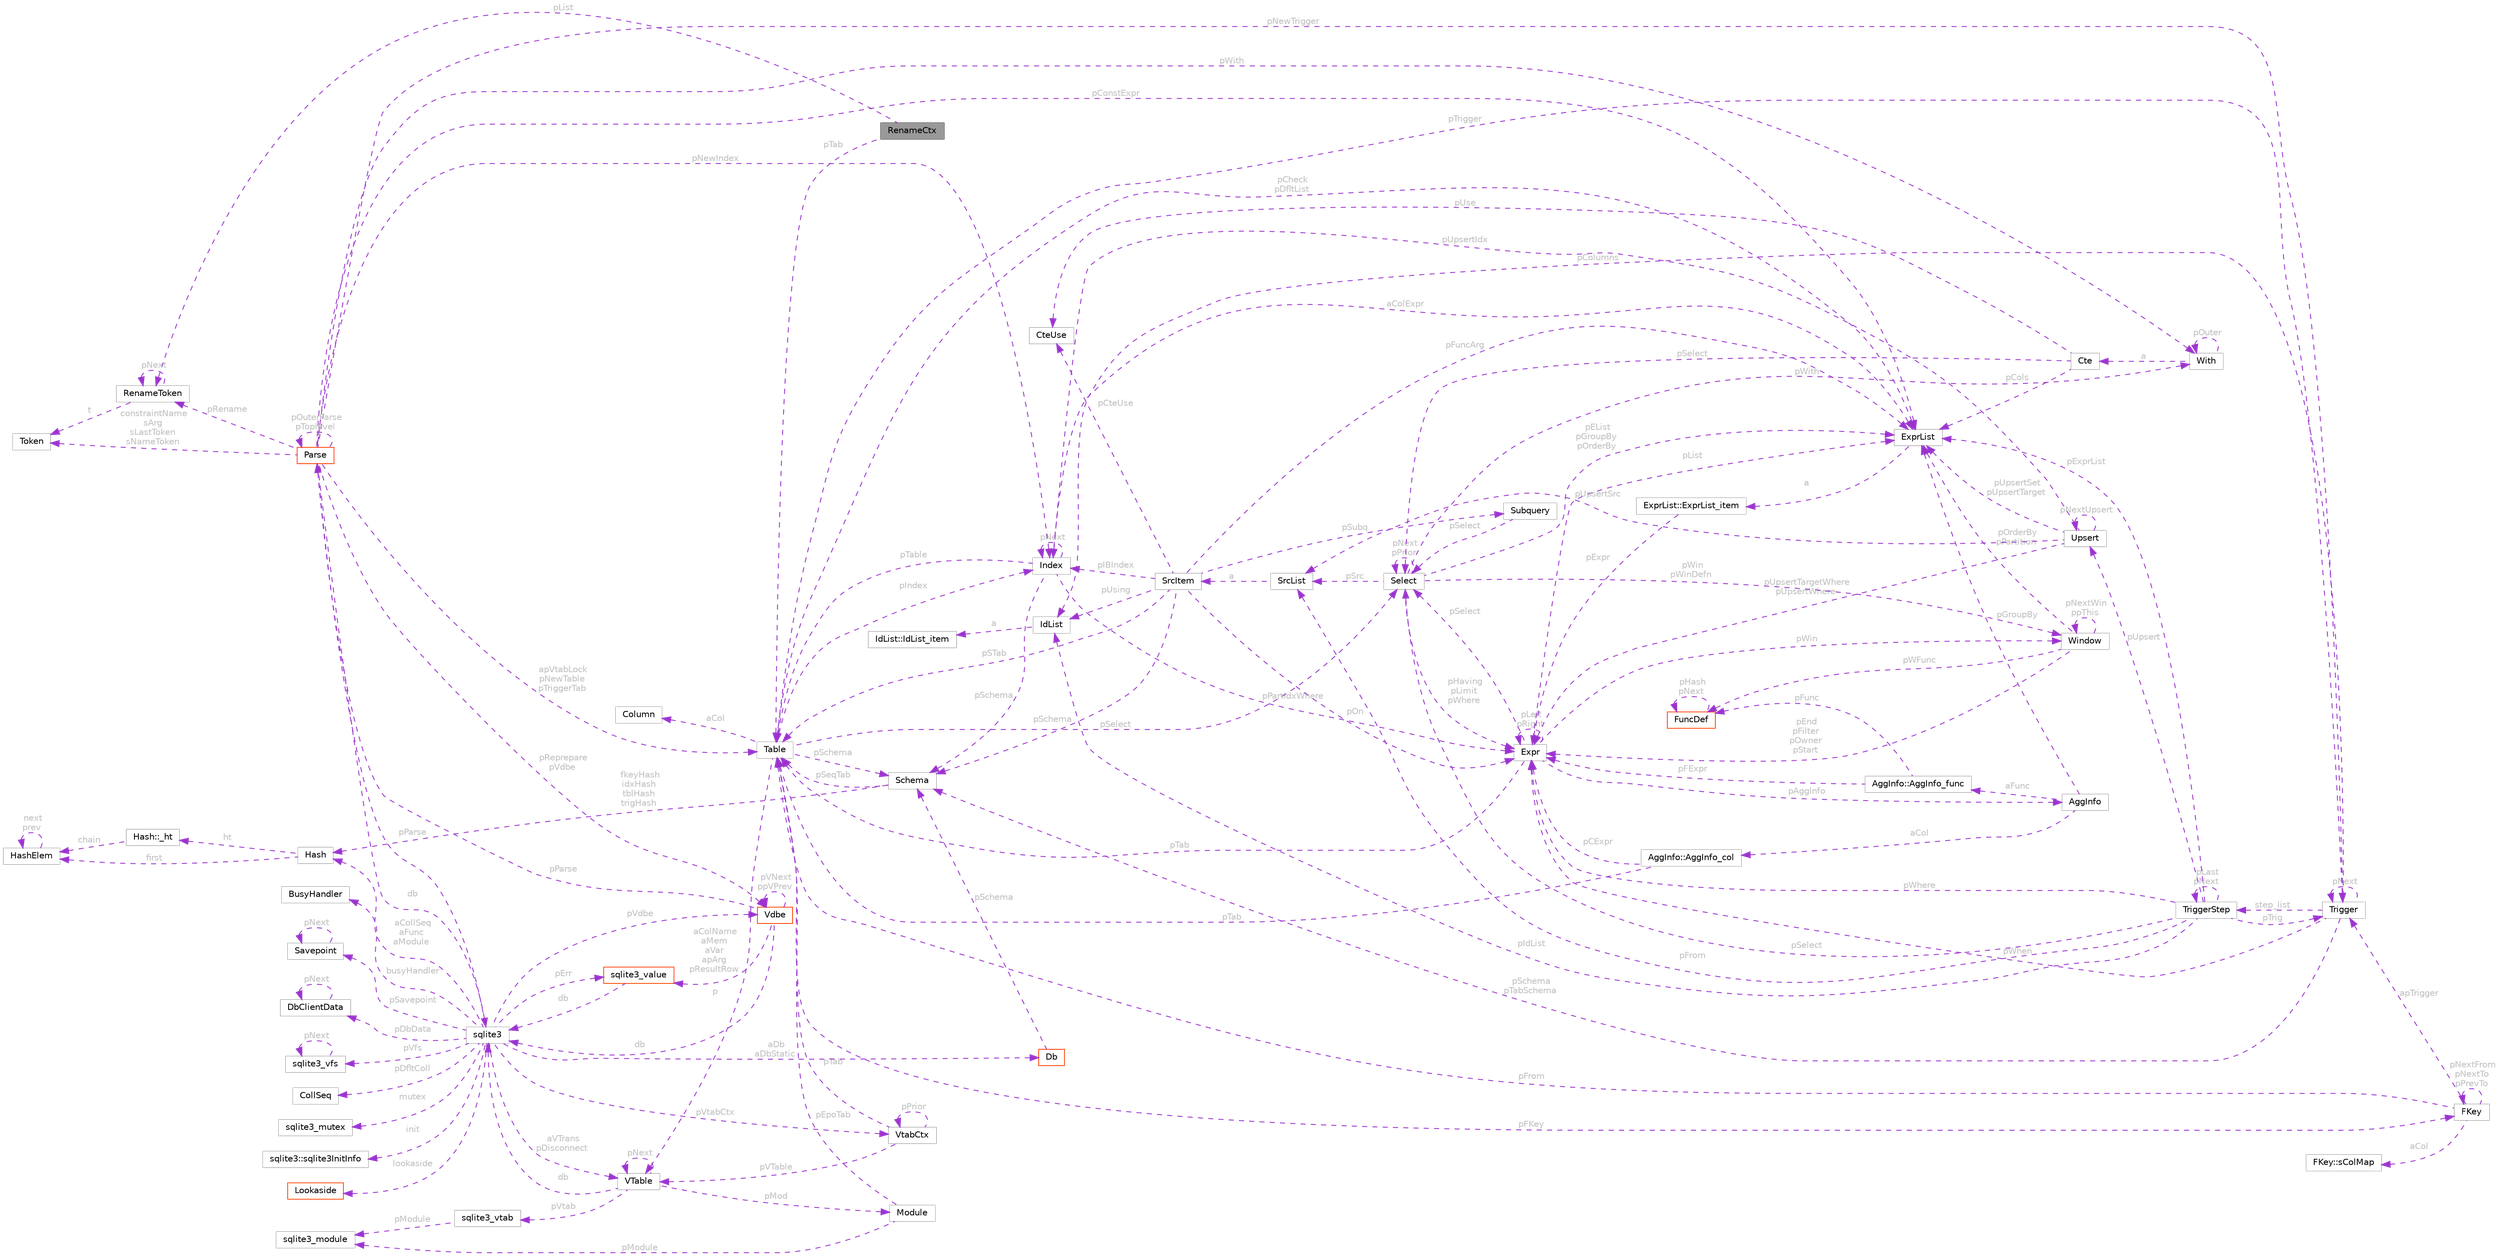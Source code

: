 digraph "RenameCtx"
{
 // LATEX_PDF_SIZE
  bgcolor="transparent";
  edge [fontname=Helvetica,fontsize=10,labelfontname=Helvetica,labelfontsize=10];
  node [fontname=Helvetica,fontsize=10,shape=box,height=0.2,width=0.4];
  rankdir="LR";
  Node1 [id="Node000001",label="RenameCtx",height=0.2,width=0.4,color="gray40", fillcolor="grey60", style="filled", fontcolor="black",tooltip=" "];
  Node2 -> Node1 [id="edge1_Node000001_Node000002",dir="back",color="darkorchid3",style="dashed",tooltip=" ",label=" pList",fontcolor="grey" ];
  Node2 [id="Node000002",label="RenameToken",height=0.2,width=0.4,color="grey75", fillcolor="white", style="filled",URL="$structRenameToken.html",tooltip=" "];
  Node3 -> Node2 [id="edge2_Node000002_Node000003",dir="back",color="darkorchid3",style="dashed",tooltip=" ",label=" t",fontcolor="grey" ];
  Node3 [id="Node000003",label="Token",height=0.2,width=0.4,color="grey75", fillcolor="white", style="filled",URL="$structToken.html",tooltip=" "];
  Node2 -> Node2 [id="edge3_Node000002_Node000002",dir="back",color="darkorchid3",style="dashed",tooltip=" ",label=" pNext",fontcolor="grey" ];
  Node4 -> Node1 [id="edge4_Node000001_Node000004",dir="back",color="darkorchid3",style="dashed",tooltip=" ",label=" pTab",fontcolor="grey" ];
  Node4 [id="Node000004",label="Table",height=0.2,width=0.4,color="grey75", fillcolor="white", style="filled",URL="$structTable.html",tooltip=" "];
  Node5 -> Node4 [id="edge5_Node000004_Node000005",dir="back",color="darkorchid3",style="dashed",tooltip=" ",label=" aCol",fontcolor="grey" ];
  Node5 [id="Node000005",label="Column",height=0.2,width=0.4,color="grey75", fillcolor="white", style="filled",URL="$structColumn.html",tooltip=" "];
  Node6 -> Node4 [id="edge6_Node000004_Node000006",dir="back",color="darkorchid3",style="dashed",tooltip=" ",label=" pIndex",fontcolor="grey" ];
  Node6 [id="Node000006",label="Index",height=0.2,width=0.4,color="grey75", fillcolor="white", style="filled",URL="$structIndex.html",tooltip=" "];
  Node4 -> Node6 [id="edge7_Node000006_Node000004",dir="back",color="darkorchid3",style="dashed",tooltip=" ",label=" pTable",fontcolor="grey" ];
  Node6 -> Node6 [id="edge8_Node000006_Node000006",dir="back",color="darkorchid3",style="dashed",tooltip=" ",label=" pNext",fontcolor="grey" ];
  Node7 -> Node6 [id="edge9_Node000006_Node000007",dir="back",color="darkorchid3",style="dashed",tooltip=" ",label=" pSchema",fontcolor="grey" ];
  Node7 [id="Node000007",label="Schema",height=0.2,width=0.4,color="grey75", fillcolor="white", style="filled",URL="$structSchema.html",tooltip=" "];
  Node8 -> Node7 [id="edge10_Node000007_Node000008",dir="back",color="darkorchid3",style="dashed",tooltip=" ",label=" fkeyHash\nidxHash\ntblHash\ntrigHash",fontcolor="grey" ];
  Node8 [id="Node000008",label="Hash",height=0.2,width=0.4,color="grey75", fillcolor="white", style="filled",URL="$structHash.html",tooltip=" "];
  Node9 -> Node8 [id="edge11_Node000008_Node000009",dir="back",color="darkorchid3",style="dashed",tooltip=" ",label=" first",fontcolor="grey" ];
  Node9 [id="Node000009",label="HashElem",height=0.2,width=0.4,color="grey75", fillcolor="white", style="filled",URL="$structHashElem.html",tooltip=" "];
  Node9 -> Node9 [id="edge12_Node000009_Node000009",dir="back",color="darkorchid3",style="dashed",tooltip=" ",label=" next\nprev",fontcolor="grey" ];
  Node10 -> Node8 [id="edge13_Node000008_Node000010",dir="back",color="darkorchid3",style="dashed",tooltip=" ",label=" ht",fontcolor="grey" ];
  Node10 [id="Node000010",label="Hash::_ht",height=0.2,width=0.4,color="grey75", fillcolor="white", style="filled",URL="$structHash_1_1__ht.html",tooltip=" "];
  Node9 -> Node10 [id="edge14_Node000010_Node000009",dir="back",color="darkorchid3",style="dashed",tooltip=" ",label=" chain",fontcolor="grey" ];
  Node4 -> Node7 [id="edge15_Node000007_Node000004",dir="back",color="darkorchid3",style="dashed",tooltip=" ",label=" pSeqTab",fontcolor="grey" ];
  Node11 -> Node6 [id="edge16_Node000006_Node000011",dir="back",color="darkorchid3",style="dashed",tooltip=" ",label=" pPartIdxWhere",fontcolor="grey" ];
  Node11 [id="Node000011",label="Expr",height=0.2,width=0.4,color="grey75", fillcolor="white", style="filled",URL="$structExpr.html",tooltip=" "];
  Node11 -> Node11 [id="edge17_Node000011_Node000011",dir="back",color="darkorchid3",style="dashed",tooltip=" ",label=" pLeft\npRight",fontcolor="grey" ];
  Node12 -> Node11 [id="edge18_Node000011_Node000012",dir="back",color="darkorchid3",style="dashed",tooltip=" ",label=" pList",fontcolor="grey" ];
  Node12 [id="Node000012",label="ExprList",height=0.2,width=0.4,color="grey75", fillcolor="white", style="filled",URL="$structExprList.html",tooltip=" "];
  Node13 -> Node12 [id="edge19_Node000012_Node000013",dir="back",color="darkorchid3",style="dashed",tooltip=" ",label=" a",fontcolor="grey" ];
  Node13 [id="Node000013",label="ExprList::ExprList_item",height=0.2,width=0.4,color="grey75", fillcolor="white", style="filled",URL="$structExprList_1_1ExprList__item.html",tooltip=" "];
  Node11 -> Node13 [id="edge20_Node000013_Node000011",dir="back",color="darkorchid3",style="dashed",tooltip=" ",label=" pExpr",fontcolor="grey" ];
  Node14 -> Node11 [id="edge21_Node000011_Node000014",dir="back",color="darkorchid3",style="dashed",tooltip=" ",label=" pSelect",fontcolor="grey" ];
  Node14 [id="Node000014",label="Select",height=0.2,width=0.4,color="grey75", fillcolor="white", style="filled",URL="$structSelect.html",tooltip=" "];
  Node12 -> Node14 [id="edge22_Node000014_Node000012",dir="back",color="darkorchid3",style="dashed",tooltip=" ",label=" pEList\npGroupBy\npOrderBy",fontcolor="grey" ];
  Node15 -> Node14 [id="edge23_Node000014_Node000015",dir="back",color="darkorchid3",style="dashed",tooltip=" ",label=" pSrc",fontcolor="grey" ];
  Node15 [id="Node000015",label="SrcList",height=0.2,width=0.4,color="grey75", fillcolor="white", style="filled",URL="$structSrcList.html",tooltip=" "];
  Node16 -> Node15 [id="edge24_Node000015_Node000016",dir="back",color="darkorchid3",style="dashed",tooltip=" ",label=" a",fontcolor="grey" ];
  Node16 [id="Node000016",label="SrcItem",height=0.2,width=0.4,color="grey75", fillcolor="white", style="filled",URL="$structSrcItem.html",tooltip=" "];
  Node4 -> Node16 [id="edge25_Node000016_Node000004",dir="back",color="darkorchid3",style="dashed",tooltip=" ",label=" pSTab",fontcolor="grey" ];
  Node12 -> Node16 [id="edge26_Node000016_Node000012",dir="back",color="darkorchid3",style="dashed",tooltip=" ",label=" pFuncArg",fontcolor="grey" ];
  Node6 -> Node16 [id="edge27_Node000016_Node000006",dir="back",color="darkorchid3",style="dashed",tooltip=" ",label=" pIBIndex",fontcolor="grey" ];
  Node17 -> Node16 [id="edge28_Node000016_Node000017",dir="back",color="darkorchid3",style="dashed",tooltip=" ",label=" pCteUse",fontcolor="grey" ];
  Node17 [id="Node000017",label="CteUse",height=0.2,width=0.4,color="grey75", fillcolor="white", style="filled",URL="$structCteUse.html",tooltip=" "];
  Node11 -> Node16 [id="edge29_Node000016_Node000011",dir="back",color="darkorchid3",style="dashed",tooltip=" ",label=" pOn",fontcolor="grey" ];
  Node18 -> Node16 [id="edge30_Node000016_Node000018",dir="back",color="darkorchid3",style="dashed",tooltip=" ",label=" pUsing",fontcolor="grey" ];
  Node18 [id="Node000018",label="IdList",height=0.2,width=0.4,color="grey75", fillcolor="white", style="filled",URL="$structIdList.html",tooltip=" "];
  Node19 -> Node18 [id="edge31_Node000018_Node000019",dir="back",color="darkorchid3",style="dashed",tooltip=" ",label=" a",fontcolor="grey" ];
  Node19 [id="Node000019",label="IdList::IdList_item",height=0.2,width=0.4,color="grey75", fillcolor="white", style="filled",URL="$structIdList_1_1IdList__item.html",tooltip=" "];
  Node7 -> Node16 [id="edge32_Node000016_Node000007",dir="back",color="darkorchid3",style="dashed",tooltip=" ",label=" pSchema",fontcolor="grey" ];
  Node20 -> Node16 [id="edge33_Node000016_Node000020",dir="back",color="darkorchid3",style="dashed",tooltip=" ",label=" pSubq",fontcolor="grey" ];
  Node20 [id="Node000020",label="Subquery",height=0.2,width=0.4,color="grey75", fillcolor="white", style="filled",URL="$structSubquery.html",tooltip=" "];
  Node14 -> Node20 [id="edge34_Node000020_Node000014",dir="back",color="darkorchid3",style="dashed",tooltip=" ",label=" pSelect",fontcolor="grey" ];
  Node11 -> Node14 [id="edge35_Node000014_Node000011",dir="back",color="darkorchid3",style="dashed",tooltip=" ",label=" pHaving\npLimit\npWhere",fontcolor="grey" ];
  Node14 -> Node14 [id="edge36_Node000014_Node000014",dir="back",color="darkorchid3",style="dashed",tooltip=" ",label=" pNext\npPrior",fontcolor="grey" ];
  Node21 -> Node14 [id="edge37_Node000014_Node000021",dir="back",color="darkorchid3",style="dashed",tooltip=" ",label=" pWith",fontcolor="grey" ];
  Node21 [id="Node000021",label="With",height=0.2,width=0.4,color="grey75", fillcolor="white", style="filled",URL="$structWith.html",tooltip=" "];
  Node21 -> Node21 [id="edge38_Node000021_Node000021",dir="back",color="darkorchid3",style="dashed",tooltip=" ",label=" pOuter",fontcolor="grey" ];
  Node22 -> Node21 [id="edge39_Node000021_Node000022",dir="back",color="darkorchid3",style="dashed",tooltip=" ",label=" a",fontcolor="grey" ];
  Node22 [id="Node000022",label="Cte",height=0.2,width=0.4,color="grey75", fillcolor="white", style="filled",URL="$structCte.html",tooltip=" "];
  Node12 -> Node22 [id="edge40_Node000022_Node000012",dir="back",color="darkorchid3",style="dashed",tooltip=" ",label=" pCols",fontcolor="grey" ];
  Node14 -> Node22 [id="edge41_Node000022_Node000014",dir="back",color="darkorchid3",style="dashed",tooltip=" ",label=" pSelect",fontcolor="grey" ];
  Node17 -> Node22 [id="edge42_Node000022_Node000017",dir="back",color="darkorchid3",style="dashed",tooltip=" ",label=" pUse",fontcolor="grey" ];
  Node23 -> Node14 [id="edge43_Node000014_Node000023",dir="back",color="darkorchid3",style="dashed",tooltip=" ",label=" pWin\npWinDefn",fontcolor="grey" ];
  Node23 [id="Node000023",label="Window",height=0.2,width=0.4,color="grey75", fillcolor="white", style="filled",URL="$structWindow.html",tooltip=" "];
  Node12 -> Node23 [id="edge44_Node000023_Node000012",dir="back",color="darkorchid3",style="dashed",tooltip=" ",label=" pOrderBy\npPartition",fontcolor="grey" ];
  Node11 -> Node23 [id="edge45_Node000023_Node000011",dir="back",color="darkorchid3",style="dashed",tooltip=" ",label=" pEnd\npFilter\npOwner\npStart",fontcolor="grey" ];
  Node23 -> Node23 [id="edge46_Node000023_Node000023",dir="back",color="darkorchid3",style="dashed",tooltip=" ",label=" pNextWin\nppThis",fontcolor="grey" ];
  Node24 -> Node23 [id="edge47_Node000023_Node000024",dir="back",color="darkorchid3",style="dashed",tooltip=" ",label=" pWFunc",fontcolor="grey" ];
  Node24 [id="Node000024",label="FuncDef",height=0.2,width=0.4,color="orangered", fillcolor="white", style="filled",URL="$structFuncDef.html",tooltip=" "];
  Node24 -> Node24 [id="edge48_Node000024_Node000024",dir="back",color="darkorchid3",style="dashed",tooltip=" ",label=" pHash\npNext",fontcolor="grey" ];
  Node26 -> Node11 [id="edge49_Node000011_Node000026",dir="back",color="darkorchid3",style="dashed",tooltip=" ",label=" pAggInfo",fontcolor="grey" ];
  Node26 [id="Node000026",label="AggInfo",height=0.2,width=0.4,color="grey75", fillcolor="white", style="filled",URL="$structAggInfo.html",tooltip=" "];
  Node12 -> Node26 [id="edge50_Node000026_Node000012",dir="back",color="darkorchid3",style="dashed",tooltip=" ",label=" pGroupBy",fontcolor="grey" ];
  Node27 -> Node26 [id="edge51_Node000026_Node000027",dir="back",color="darkorchid3",style="dashed",tooltip=" ",label=" aCol",fontcolor="grey" ];
  Node27 [id="Node000027",label="AggInfo::AggInfo_col",height=0.2,width=0.4,color="grey75", fillcolor="white", style="filled",URL="$structAggInfo_1_1AggInfo__col.html",tooltip=" "];
  Node4 -> Node27 [id="edge52_Node000027_Node000004",dir="back",color="darkorchid3",style="dashed",tooltip=" ",label=" pTab",fontcolor="grey" ];
  Node11 -> Node27 [id="edge53_Node000027_Node000011",dir="back",color="darkorchid3",style="dashed",tooltip=" ",label=" pCExpr",fontcolor="grey" ];
  Node28 -> Node26 [id="edge54_Node000026_Node000028",dir="back",color="darkorchid3",style="dashed",tooltip=" ",label=" aFunc",fontcolor="grey" ];
  Node28 [id="Node000028",label="AggInfo::AggInfo_func",height=0.2,width=0.4,color="grey75", fillcolor="white", style="filled",URL="$structAggInfo_1_1AggInfo__func.html",tooltip=" "];
  Node11 -> Node28 [id="edge55_Node000028_Node000011",dir="back",color="darkorchid3",style="dashed",tooltip=" ",label=" pFExpr",fontcolor="grey" ];
  Node24 -> Node28 [id="edge56_Node000028_Node000024",dir="back",color="darkorchid3",style="dashed",tooltip=" ",label=" pFunc",fontcolor="grey" ];
  Node4 -> Node11 [id="edge57_Node000011_Node000004",dir="back",color="darkorchid3",style="dashed",tooltip=" ",label=" pTab",fontcolor="grey" ];
  Node23 -> Node11 [id="edge58_Node000011_Node000023",dir="back",color="darkorchid3",style="dashed",tooltip=" ",label=" pWin",fontcolor="grey" ];
  Node12 -> Node6 [id="edge59_Node000006_Node000012",dir="back",color="darkorchid3",style="dashed",tooltip=" ",label=" aColExpr",fontcolor="grey" ];
  Node12 -> Node4 [id="edge60_Node000004_Node000012",dir="back",color="darkorchid3",style="dashed",tooltip=" ",label=" pCheck\npDfltList",fontcolor="grey" ];
  Node29 -> Node4 [id="edge61_Node000004_Node000029",dir="back",color="darkorchid3",style="dashed",tooltip=" ",label=" pFKey",fontcolor="grey" ];
  Node29 [id="Node000029",label="FKey",height=0.2,width=0.4,color="grey75", fillcolor="white", style="filled",URL="$structFKey.html",tooltip=" "];
  Node4 -> Node29 [id="edge62_Node000029_Node000004",dir="back",color="darkorchid3",style="dashed",tooltip=" ",label=" pFrom",fontcolor="grey" ];
  Node29 -> Node29 [id="edge63_Node000029_Node000029",dir="back",color="darkorchid3",style="dashed",tooltip=" ",label=" pNextFrom\npNextTo\npPrevTo",fontcolor="grey" ];
  Node30 -> Node29 [id="edge64_Node000029_Node000030",dir="back",color="darkorchid3",style="dashed",tooltip=" ",label=" apTrigger",fontcolor="grey" ];
  Node30 [id="Node000030",label="Trigger",height=0.2,width=0.4,color="grey75", fillcolor="white", style="filled",URL="$structTrigger.html",tooltip=" "];
  Node11 -> Node30 [id="edge65_Node000030_Node000011",dir="back",color="darkorchid3",style="dashed",tooltip=" ",label=" pWhen",fontcolor="grey" ];
  Node18 -> Node30 [id="edge66_Node000030_Node000018",dir="back",color="darkorchid3",style="dashed",tooltip=" ",label=" pColumns",fontcolor="grey" ];
  Node7 -> Node30 [id="edge67_Node000030_Node000007",dir="back",color="darkorchid3",style="dashed",tooltip=" ",label=" pSchema\npTabSchema",fontcolor="grey" ];
  Node31 -> Node30 [id="edge68_Node000030_Node000031",dir="back",color="darkorchid3",style="dashed",tooltip=" ",label=" step_list",fontcolor="grey" ];
  Node31 [id="Node000031",label="TriggerStep",height=0.2,width=0.4,color="grey75", fillcolor="white", style="filled",URL="$structTriggerStep.html",tooltip=" "];
  Node30 -> Node31 [id="edge69_Node000031_Node000030",dir="back",color="darkorchid3",style="dashed",tooltip=" ",label=" pTrig",fontcolor="grey" ];
  Node14 -> Node31 [id="edge70_Node000031_Node000014",dir="back",color="darkorchid3",style="dashed",tooltip=" ",label=" pSelect",fontcolor="grey" ];
  Node15 -> Node31 [id="edge71_Node000031_Node000015",dir="back",color="darkorchid3",style="dashed",tooltip=" ",label=" pFrom",fontcolor="grey" ];
  Node11 -> Node31 [id="edge72_Node000031_Node000011",dir="back",color="darkorchid3",style="dashed",tooltip=" ",label=" pWhere",fontcolor="grey" ];
  Node12 -> Node31 [id="edge73_Node000031_Node000012",dir="back",color="darkorchid3",style="dashed",tooltip=" ",label=" pExprList",fontcolor="grey" ];
  Node18 -> Node31 [id="edge74_Node000031_Node000018",dir="back",color="darkorchid3",style="dashed",tooltip=" ",label=" pIdList",fontcolor="grey" ];
  Node32 -> Node31 [id="edge75_Node000031_Node000032",dir="back",color="darkorchid3",style="dashed",tooltip=" ",label=" pUpsert",fontcolor="grey" ];
  Node32 [id="Node000032",label="Upsert",height=0.2,width=0.4,color="grey75", fillcolor="white", style="filled",URL="$structUpsert.html",tooltip=" "];
  Node12 -> Node32 [id="edge76_Node000032_Node000012",dir="back",color="darkorchid3",style="dashed",tooltip=" ",label=" pUpsertSet\npUpsertTarget",fontcolor="grey" ];
  Node11 -> Node32 [id="edge77_Node000032_Node000011",dir="back",color="darkorchid3",style="dashed",tooltip=" ",label=" pUpsertTargetWhere\npUpsertWhere",fontcolor="grey" ];
  Node32 -> Node32 [id="edge78_Node000032_Node000032",dir="back",color="darkorchid3",style="dashed",tooltip=" ",label=" pNextUpsert",fontcolor="grey" ];
  Node6 -> Node32 [id="edge79_Node000032_Node000006",dir="back",color="darkorchid3",style="dashed",tooltip=" ",label=" pUpsertIdx",fontcolor="grey" ];
  Node15 -> Node32 [id="edge80_Node000032_Node000015",dir="back",color="darkorchid3",style="dashed",tooltip=" ",label=" pUpsertSrc",fontcolor="grey" ];
  Node31 -> Node31 [id="edge81_Node000031_Node000031",dir="back",color="darkorchid3",style="dashed",tooltip=" ",label=" pLast\npNext",fontcolor="grey" ];
  Node30 -> Node30 [id="edge82_Node000030_Node000030",dir="back",color="darkorchid3",style="dashed",tooltip=" ",label=" pNext",fontcolor="grey" ];
  Node33 -> Node29 [id="edge83_Node000029_Node000033",dir="back",color="darkorchid3",style="dashed",tooltip=" ",label=" aCol",fontcolor="grey" ];
  Node33 [id="Node000033",label="FKey::sColMap",height=0.2,width=0.4,color="grey75", fillcolor="white", style="filled",URL="$structFKey_1_1sColMap.html",tooltip=" "];
  Node14 -> Node4 [id="edge84_Node000004_Node000014",dir="back",color="darkorchid3",style="dashed",tooltip=" ",label=" pSelect",fontcolor="grey" ];
  Node34 -> Node4 [id="edge85_Node000004_Node000034",dir="back",color="darkorchid3",style="dashed",tooltip=" ",label=" p",fontcolor="grey" ];
  Node34 [id="Node000034",label="VTable",height=0.2,width=0.4,color="grey75", fillcolor="white", style="filled",URL="$structVTable.html",tooltip=" "];
  Node35 -> Node34 [id="edge86_Node000034_Node000035",dir="back",color="darkorchid3",style="dashed",tooltip=" ",label=" db",fontcolor="grey" ];
  Node35 [id="Node000035",label="sqlite3",height=0.2,width=0.4,color="grey75", fillcolor="white", style="filled",URL="$structsqlite3.html",tooltip=" "];
  Node36 -> Node35 [id="edge87_Node000035_Node000036",dir="back",color="darkorchid3",style="dashed",tooltip=" ",label=" pVfs",fontcolor="grey" ];
  Node36 [id="Node000036",label="sqlite3_vfs",height=0.2,width=0.4,color="grey75", fillcolor="white", style="filled",URL="$structsqlite3__vfs.html",tooltip=" "];
  Node36 -> Node36 [id="edge88_Node000036_Node000036",dir="back",color="darkorchid3",style="dashed",tooltip=" ",label=" pNext",fontcolor="grey" ];
  Node37 -> Node35 [id="edge89_Node000035_Node000037",dir="back",color="darkorchid3",style="dashed",tooltip=" ",label=" pVdbe",fontcolor="grey" ];
  Node37 [id="Node000037",label="Vdbe",height=0.2,width=0.4,color="orangered", fillcolor="white", style="filled",URL="$structVdbe.html",tooltip=" "];
  Node35 -> Node37 [id="edge90_Node000037_Node000035",dir="back",color="darkorchid3",style="dashed",tooltip=" ",label=" db",fontcolor="grey" ];
  Node37 -> Node37 [id="edge91_Node000037_Node000037",dir="back",color="darkorchid3",style="dashed",tooltip=" ",label=" pVNext\nppVPrev",fontcolor="grey" ];
  Node38 -> Node37 [id="edge92_Node000037_Node000038",dir="back",color="darkorchid3",style="dashed",tooltip=" ",label=" pParse",fontcolor="grey" ];
  Node38 [id="Node000038",label="Parse",height=0.2,width=0.4,color="orangered", fillcolor="white", style="filled",URL="$structParse.html",tooltip=" "];
  Node35 -> Node38 [id="edge93_Node000038_Node000035",dir="back",color="darkorchid3",style="dashed",tooltip=" ",label=" db",fontcolor="grey" ];
  Node37 -> Node38 [id="edge94_Node000038_Node000037",dir="back",color="darkorchid3",style="dashed",tooltip=" ",label=" pReprepare\npVdbe",fontcolor="grey" ];
  Node12 -> Node38 [id="edge95_Node000038_Node000012",dir="back",color="darkorchid3",style="dashed",tooltip=" ",label=" pConstExpr",fontcolor="grey" ];
  Node38 -> Node38 [id="edge96_Node000038_Node000038",dir="back",color="darkorchid3",style="dashed",tooltip=" ",label=" pOuterParse\npToplevel",fontcolor="grey" ];
  Node4 -> Node38 [id="edge97_Node000038_Node000004",dir="back",color="darkorchid3",style="dashed",tooltip=" ",label=" apVtabLock\npNewTable\npTriggerTab",fontcolor="grey" ];
  Node3 -> Node38 [id="edge98_Node000038_Node000003",dir="back",color="darkorchid3",style="dashed",tooltip=" ",label=" constraintName\nsArg\nsLastToken\nsNameToken",fontcolor="grey" ];
  Node6 -> Node38 [id="edge99_Node000038_Node000006",dir="back",color="darkorchid3",style="dashed",tooltip=" ",label=" pNewIndex",fontcolor="grey" ];
  Node30 -> Node38 [id="edge100_Node000038_Node000030",dir="back",color="darkorchid3",style="dashed",tooltip=" ",label=" pNewTrigger",fontcolor="grey" ];
  Node21 -> Node38 [id="edge101_Node000038_Node000021",dir="back",color="darkorchid3",style="dashed",tooltip=" ",label=" pWith",fontcolor="grey" ];
  Node2 -> Node38 [id="edge102_Node000038_Node000002",dir="back",color="darkorchid3",style="dashed",tooltip=" ",label=" pRename",fontcolor="grey" ];
  Node47 -> Node37 [id="edge103_Node000037_Node000047",dir="back",color="darkorchid3",style="dashed",tooltip=" ",label=" aColName\naMem\naVar\napArg\npResultRow",fontcolor="grey" ];
  Node47 [id="Node000047",label="sqlite3_value",height=0.2,width=0.4,color="orangered", fillcolor="white", style="filled",URL="$structsqlite3__value.html",tooltip=" "];
  Node35 -> Node47 [id="edge104_Node000047_Node000035",dir="back",color="darkorchid3",style="dashed",tooltip=" ",label=" db",fontcolor="grey" ];
  Node49 -> Node35 [id="edge105_Node000035_Node000049",dir="back",color="darkorchid3",style="dashed",tooltip=" ",label=" pDfltColl",fontcolor="grey" ];
  Node49 [id="Node000049",label="CollSeq",height=0.2,width=0.4,color="grey75", fillcolor="white", style="filled",URL="$structCollSeq.html",tooltip=" "];
  Node71 -> Node35 [id="edge106_Node000035_Node000071",dir="back",color="darkorchid3",style="dashed",tooltip=" ",label=" mutex",fontcolor="grey" ];
  Node71 [id="Node000071",label="sqlite3_mutex",height=0.2,width=0.4,color="grey75", fillcolor="white", style="filled",URL="$structsqlite3__mutex.html",tooltip=" "];
  Node89 -> Node35 [id="edge107_Node000035_Node000089",dir="back",color="darkorchid3",style="dashed",tooltip=" ",label=" aDb\naDbStatic",fontcolor="grey" ];
  Node89 [id="Node000089",label="Db",height=0.2,width=0.4,color="orangered", fillcolor="white", style="filled",URL="$structDb.html",tooltip=" "];
  Node7 -> Node89 [id="edge108_Node000089_Node000007",dir="back",color="darkorchid3",style="dashed",tooltip=" ",label=" pSchema",fontcolor="grey" ];
  Node90 -> Node35 [id="edge109_Node000035_Node000090",dir="back",color="darkorchid3",style="dashed",tooltip=" ",label=" init",fontcolor="grey" ];
  Node90 [id="Node000090",label="sqlite3::sqlite3InitInfo",height=0.2,width=0.4,color="grey75", fillcolor="white", style="filled",URL="$structsqlite3_1_1sqlite3InitInfo.html",tooltip=" "];
  Node38 -> Node35 [id="edge110_Node000035_Node000038",dir="back",color="darkorchid3",style="dashed",tooltip=" ",label=" pParse",fontcolor="grey" ];
  Node47 -> Node35 [id="edge111_Node000035_Node000047",dir="back",color="darkorchid3",style="dashed",tooltip=" ",label=" pErr",fontcolor="grey" ];
  Node91 -> Node35 [id="edge112_Node000035_Node000091",dir="back",color="darkorchid3",style="dashed",tooltip=" ",label=" lookaside",fontcolor="grey" ];
  Node91 [id="Node000091",label="Lookaside",height=0.2,width=0.4,color="orangered", fillcolor="white", style="filled",URL="$structLookaside.html",tooltip=" "];
  Node8 -> Node35 [id="edge113_Node000035_Node000008",dir="back",color="darkorchid3",style="dashed",tooltip=" ",label=" aCollSeq\naFunc\naModule",fontcolor="grey" ];
  Node93 -> Node35 [id="edge114_Node000035_Node000093",dir="back",color="darkorchid3",style="dashed",tooltip=" ",label=" pVtabCtx",fontcolor="grey" ];
  Node93 [id="Node000093",label="VtabCtx",height=0.2,width=0.4,color="grey75", fillcolor="white", style="filled",URL="$structVtabCtx.html",tooltip=" "];
  Node34 -> Node93 [id="edge115_Node000093_Node000034",dir="back",color="darkorchid3",style="dashed",tooltip=" ",label=" pVTable",fontcolor="grey" ];
  Node4 -> Node93 [id="edge116_Node000093_Node000004",dir="back",color="darkorchid3",style="dashed",tooltip=" ",label=" pTab",fontcolor="grey" ];
  Node93 -> Node93 [id="edge117_Node000093_Node000093",dir="back",color="darkorchid3",style="dashed",tooltip=" ",label=" pPrior",fontcolor="grey" ];
  Node34 -> Node35 [id="edge118_Node000035_Node000034",dir="back",color="darkorchid3",style="dashed",tooltip=" ",label=" aVTrans\npDisconnect",fontcolor="grey" ];
  Node94 -> Node35 [id="edge119_Node000035_Node000094",dir="back",color="darkorchid3",style="dashed",tooltip=" ",label=" busyHandler",fontcolor="grey" ];
  Node94 [id="Node000094",label="BusyHandler",height=0.2,width=0.4,color="grey75", fillcolor="white", style="filled",URL="$structBusyHandler.html",tooltip=" "];
  Node95 -> Node35 [id="edge120_Node000035_Node000095",dir="back",color="darkorchid3",style="dashed",tooltip=" ",label=" pSavepoint",fontcolor="grey" ];
  Node95 [id="Node000095",label="Savepoint",height=0.2,width=0.4,color="grey75", fillcolor="white", style="filled",URL="$structSavepoint.html",tooltip=" "];
  Node95 -> Node95 [id="edge121_Node000095_Node000095",dir="back",color="darkorchid3",style="dashed",tooltip=" ",label=" pNext",fontcolor="grey" ];
  Node96 -> Node35 [id="edge122_Node000035_Node000096",dir="back",color="darkorchid3",style="dashed",tooltip=" ",label=" pDbData",fontcolor="grey" ];
  Node96 [id="Node000096",label="DbClientData",height=0.2,width=0.4,color="grey75", fillcolor="white", style="filled",URL="$structDbClientData.html",tooltip=" "];
  Node96 -> Node96 [id="edge123_Node000096_Node000096",dir="back",color="darkorchid3",style="dashed",tooltip=" ",label=" pNext",fontcolor="grey" ];
  Node97 -> Node34 [id="edge124_Node000034_Node000097",dir="back",color="darkorchid3",style="dashed",tooltip=" ",label=" pMod",fontcolor="grey" ];
  Node97 [id="Node000097",label="Module",height=0.2,width=0.4,color="grey75", fillcolor="white", style="filled",URL="$structModule.html",tooltip=" "];
  Node75 -> Node97 [id="edge125_Node000097_Node000075",dir="back",color="darkorchid3",style="dashed",tooltip=" ",label=" pModule",fontcolor="grey" ];
  Node75 [id="Node000075",label="sqlite3_module",height=0.2,width=0.4,color="grey75", fillcolor="white", style="filled",URL="$structsqlite3__module.html",tooltip=" "];
  Node4 -> Node97 [id="edge126_Node000097_Node000004",dir="back",color="darkorchid3",style="dashed",tooltip=" ",label=" pEpoTab",fontcolor="grey" ];
  Node74 -> Node34 [id="edge127_Node000034_Node000074",dir="back",color="darkorchid3",style="dashed",tooltip=" ",label=" pVtab",fontcolor="grey" ];
  Node74 [id="Node000074",label="sqlite3_vtab",height=0.2,width=0.4,color="grey75", fillcolor="white", style="filled",URL="$structsqlite3__vtab.html",tooltip=" "];
  Node75 -> Node74 [id="edge128_Node000074_Node000075",dir="back",color="darkorchid3",style="dashed",tooltip=" ",label=" pModule",fontcolor="grey" ];
  Node34 -> Node34 [id="edge129_Node000034_Node000034",dir="back",color="darkorchid3",style="dashed",tooltip=" ",label=" pNext",fontcolor="grey" ];
  Node30 -> Node4 [id="edge130_Node000004_Node000030",dir="back",color="darkorchid3",style="dashed",tooltip=" ",label=" pTrigger",fontcolor="grey" ];
  Node7 -> Node4 [id="edge131_Node000004_Node000007",dir="back",color="darkorchid3",style="dashed",tooltip=" ",label=" pSchema",fontcolor="grey" ];
}
